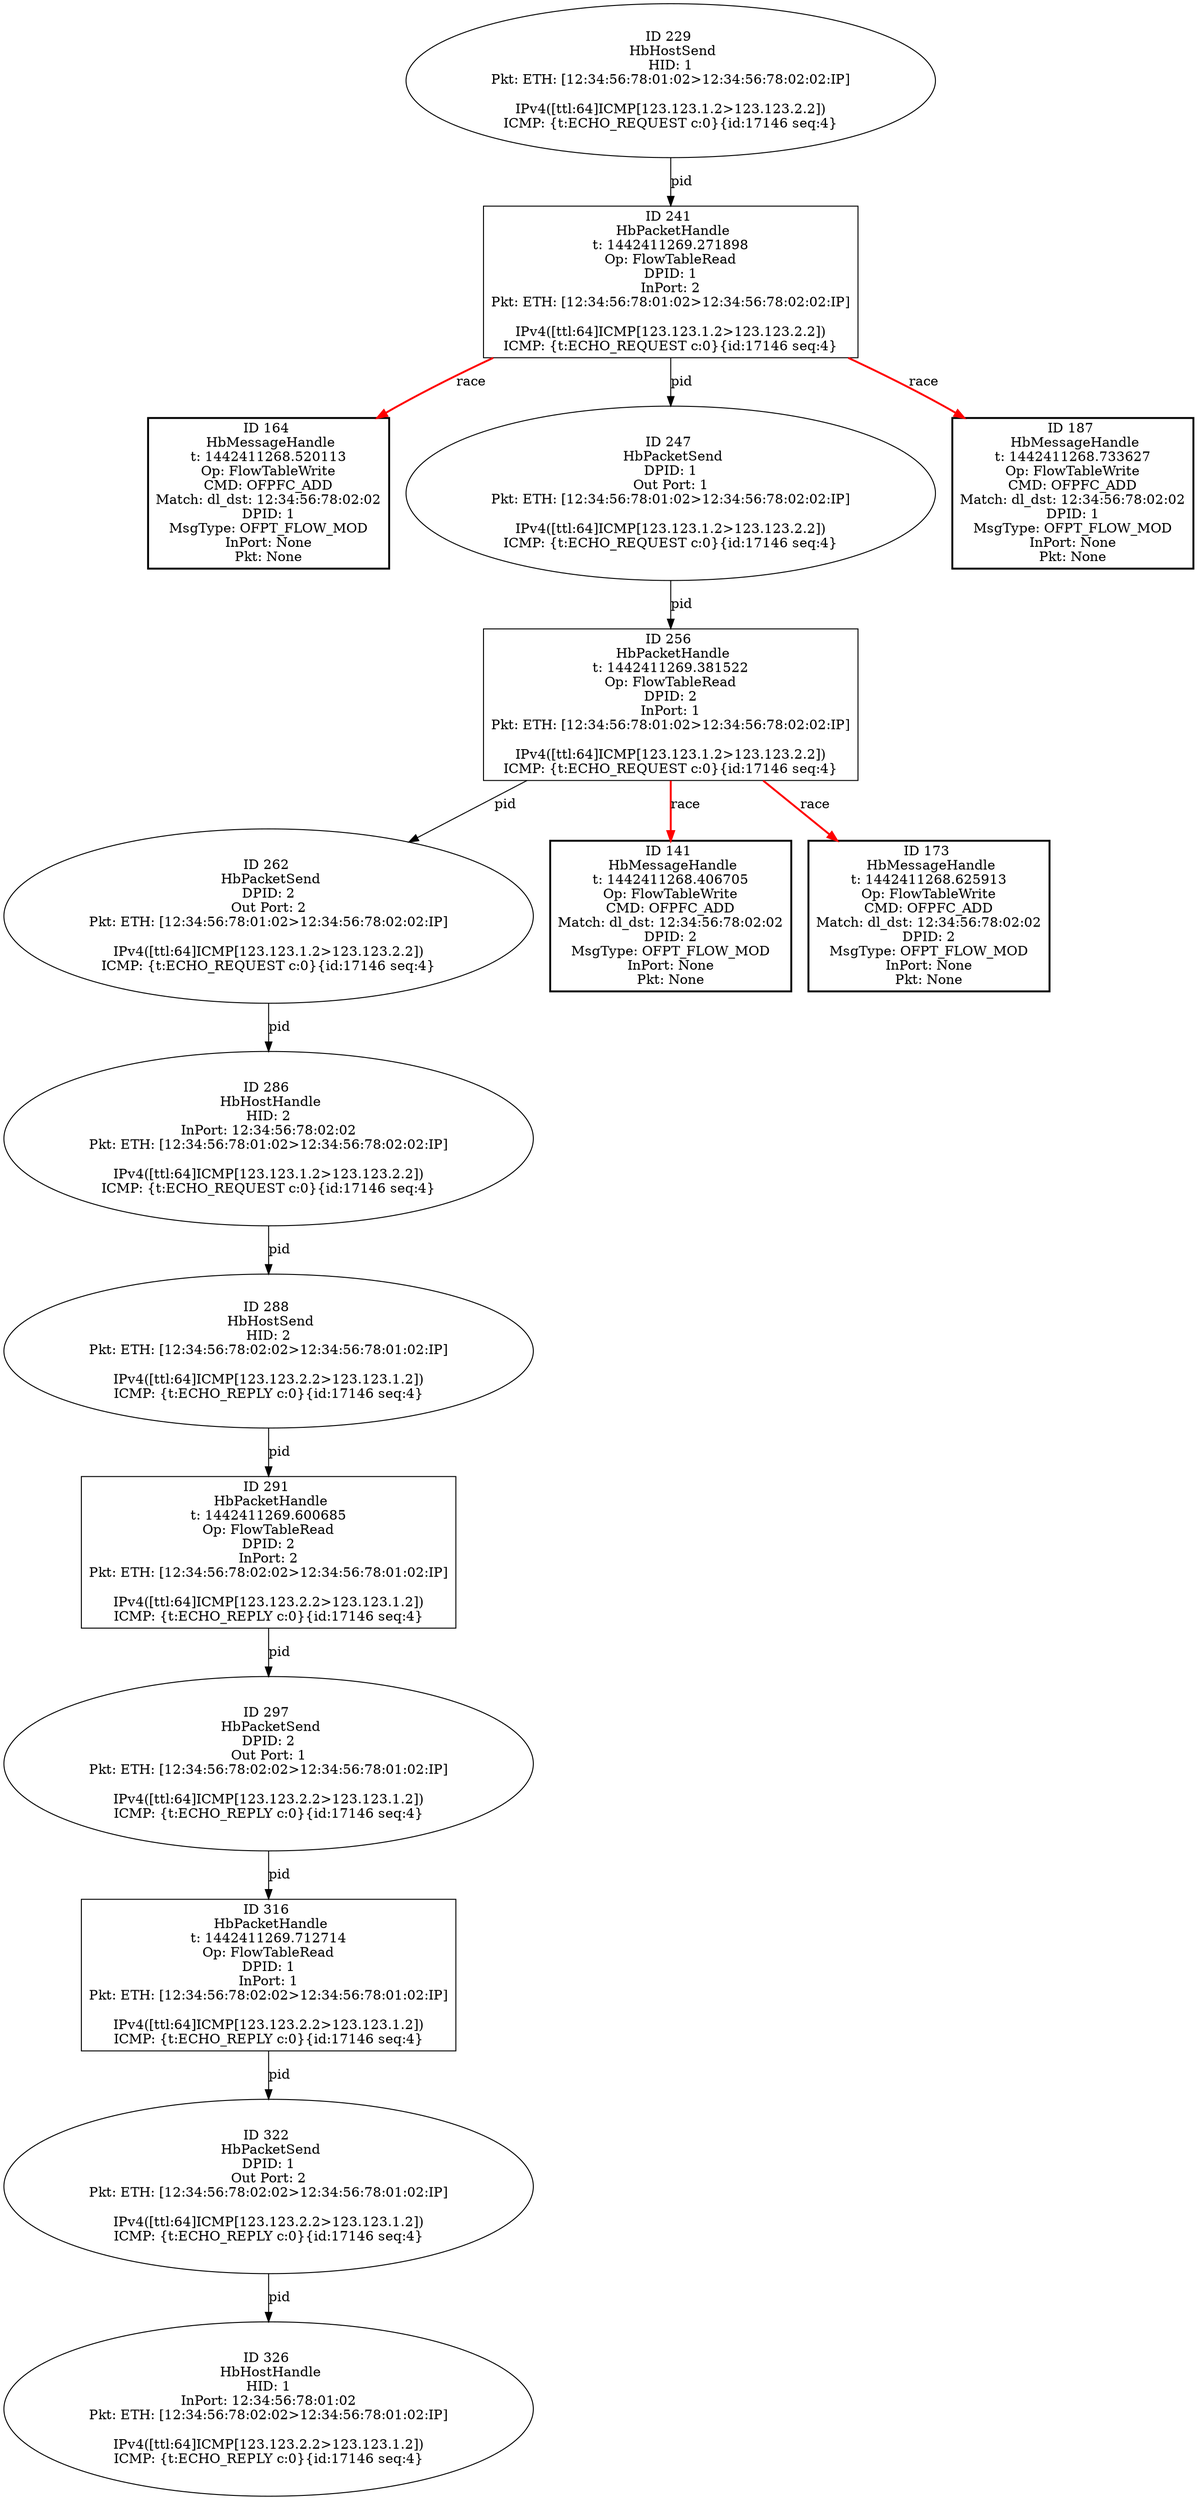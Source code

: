 strict digraph G {
256 [shape=box, event=<hb_events.HbPacketHandle object at 0x108a17f50>, label="ID 256 
 HbPacketHandle
t: 1442411269.381522
Op: FlowTableRead
DPID: 2
InPort: 1
Pkt: ETH: [12:34:56:78:01:02>12:34:56:78:02:02:IP]

IPv4([ttl:64]ICMP[123.123.1.2>123.123.2.2])
ICMP: {t:ECHO_REQUEST c:0}{id:17146 seq:4}"];
288 [shape=oval, event=<hb_events.HbHostSend object at 0x108a2cc50>, label="ID 288 
 HbHostSend
HID: 2
Pkt: ETH: [12:34:56:78:02:02>12:34:56:78:01:02:IP]

IPv4([ttl:64]ICMP[123.123.2.2>123.123.1.2])
ICMP: {t:ECHO_REPLY c:0}{id:17146 seq:4}"];
322 [shape=oval, event=<hb_events.HbPacketSend object at 0x108a42450>, label="ID 322 
 HbPacketSend
DPID: 1
Out Port: 2
Pkt: ETH: [12:34:56:78:02:02>12:34:56:78:01:02:IP]

IPv4([ttl:64]ICMP[123.123.2.2>123.123.1.2])
ICMP: {t:ECHO_REPLY c:0}{id:17146 seq:4}"];
291 [shape=box, event=<hb_events.HbPacketHandle object at 0x108a2ce90>, label="ID 291 
 HbPacketHandle
t: 1442411269.600685
Op: FlowTableRead
DPID: 2
InPort: 2
Pkt: ETH: [12:34:56:78:02:02>12:34:56:78:01:02:IP]

IPv4([ttl:64]ICMP[123.123.2.2>123.123.1.2])
ICMP: {t:ECHO_REPLY c:0}{id:17146 seq:4}"];
164 [shape=box, style=bold, event=<hb_events.HbMessageHandle object at 0x1089e8410>, label="ID 164 
 HbMessageHandle
t: 1442411268.520113
Op: FlowTableWrite
CMD: OFPFC_ADD
Match: dl_dst: 12:34:56:78:02:02
DPID: 1
MsgType: OFPT_FLOW_MOD
InPort: None
Pkt: None"];
229 [shape=oval, event=<hb_events.HbHostSend object at 0x108a08350>, label="ID 229 
 HbHostSend
HID: 1
Pkt: ETH: [12:34:56:78:01:02>12:34:56:78:02:02:IP]

IPv4([ttl:64]ICMP[123.123.1.2>123.123.2.2])
ICMP: {t:ECHO_REQUEST c:0}{id:17146 seq:4}"];
326 [shape=oval, event=<hb_events.HbHostHandle object at 0x108a42510>, label="ID 326 
 HbHostHandle
HID: 1
InPort: 12:34:56:78:01:02
Pkt: ETH: [12:34:56:78:02:02>12:34:56:78:01:02:IP]

IPv4([ttl:64]ICMP[123.123.2.2>123.123.1.2])
ICMP: {t:ECHO_REPLY c:0}{id:17146 seq:4}"];
297 [shape=oval, event=<hb_events.HbPacketSend object at 0x108a35350>, label="ID 297 
 HbPacketSend
DPID: 2
Out Port: 1
Pkt: ETH: [12:34:56:78:02:02>12:34:56:78:01:02:IP]

IPv4([ttl:64]ICMP[123.123.2.2>123.123.1.2])
ICMP: {t:ECHO_REPLY c:0}{id:17146 seq:4}"];
262 [shape=oval, event=<hb_events.HbPacketSend object at 0x108a20410>, label="ID 262 
 HbPacketSend
DPID: 2
Out Port: 2
Pkt: ETH: [12:34:56:78:01:02>12:34:56:78:02:02:IP]

IPv4([ttl:64]ICMP[123.123.1.2>123.123.2.2])
ICMP: {t:ECHO_REQUEST c:0}{id:17146 seq:4}"];
141 [shape=box, style=bold, event=<hb_events.HbMessageHandle object at 0x1089e02d0>, label="ID 141 
 HbMessageHandle
t: 1442411268.406705
Op: FlowTableWrite
CMD: OFPFC_ADD
Match: dl_dst: 12:34:56:78:02:02
DPID: 2
MsgType: OFPT_FLOW_MOD
InPort: None
Pkt: None"];
173 [shape=box, style=bold, event=<hb_events.HbMessageHandle object at 0x1089e8a90>, label="ID 173 
 HbMessageHandle
t: 1442411268.625913
Op: FlowTableWrite
CMD: OFPFC_ADD
Match: dl_dst: 12:34:56:78:02:02
DPID: 2
MsgType: OFPT_FLOW_MOD
InPort: None
Pkt: None"];
241 [shape=box, event=<hb_events.HbPacketHandle object at 0x108a103d0>, label="ID 241 
 HbPacketHandle
t: 1442411269.271898
Op: FlowTableRead
DPID: 1
InPort: 2
Pkt: ETH: [12:34:56:78:01:02>12:34:56:78:02:02:IP]

IPv4([ttl:64]ICMP[123.123.1.2>123.123.2.2])
ICMP: {t:ECHO_REQUEST c:0}{id:17146 seq:4}"];
247 [shape=oval, event=<hb_events.HbPacketSend object at 0x108a173d0>, label="ID 247 
 HbPacketSend
DPID: 1
Out Port: 1
Pkt: ETH: [12:34:56:78:01:02>12:34:56:78:02:02:IP]

IPv4([ttl:64]ICMP[123.123.1.2>123.123.2.2])
ICMP: {t:ECHO_REQUEST c:0}{id:17146 seq:4}"];
187 [shape=box, style=bold, event=<hb_events.HbMessageHandle object at 0x1089e8610>, label="ID 187 
 HbMessageHandle
t: 1442411268.733627
Op: FlowTableWrite
CMD: OFPFC_ADD
Match: dl_dst: 12:34:56:78:02:02
DPID: 1
MsgType: OFPT_FLOW_MOD
InPort: None
Pkt: None"];
316 [shape=box, event=<hb_events.HbPacketHandle object at 0x108a3b6d0>, label="ID 316 
 HbPacketHandle
t: 1442411269.712714
Op: FlowTableRead
DPID: 1
InPort: 1
Pkt: ETH: [12:34:56:78:02:02>12:34:56:78:01:02:IP]

IPv4([ttl:64]ICMP[123.123.2.2>123.123.1.2])
ICMP: {t:ECHO_REPLY c:0}{id:17146 seq:4}"];
286 [shape=oval, event=<hb_events.HbHostHandle object at 0x108a2c150>, label="ID 286 
 HbHostHandle
HID: 2
InPort: 12:34:56:78:02:02
Pkt: ETH: [12:34:56:78:01:02>12:34:56:78:02:02:IP]

IPv4([ttl:64]ICMP[123.123.1.2>123.123.2.2])
ICMP: {t:ECHO_REQUEST c:0}{id:17146 seq:4}"];
256 -> 141  [harmful=True, color=red, style=bold, rel=race, label=race];
256 -> 262  [rel=pid, label=pid];
256 -> 173  [harmful=True, color=red, style=bold, rel=race, label=race];
288 -> 291  [rel=pid, label=pid];
322 -> 326  [rel=pid, label=pid];
291 -> 297  [rel=pid, label=pid];
229 -> 241  [rel=pid, label=pid];
297 -> 316  [rel=pid, label=pid];
262 -> 286  [rel=pid, label=pid];
241 -> 187  [harmful=True, color=red, style=bold, rel=race, label=race];
241 -> 164  [harmful=True, color=red, style=bold, rel=race, label=race];
241 -> 247  [rel=pid, label=pid];
247 -> 256  [rel=pid, label=pid];
316 -> 322  [rel=pid, label=pid];
286 -> 288  [rel=pid, label=pid];
}
